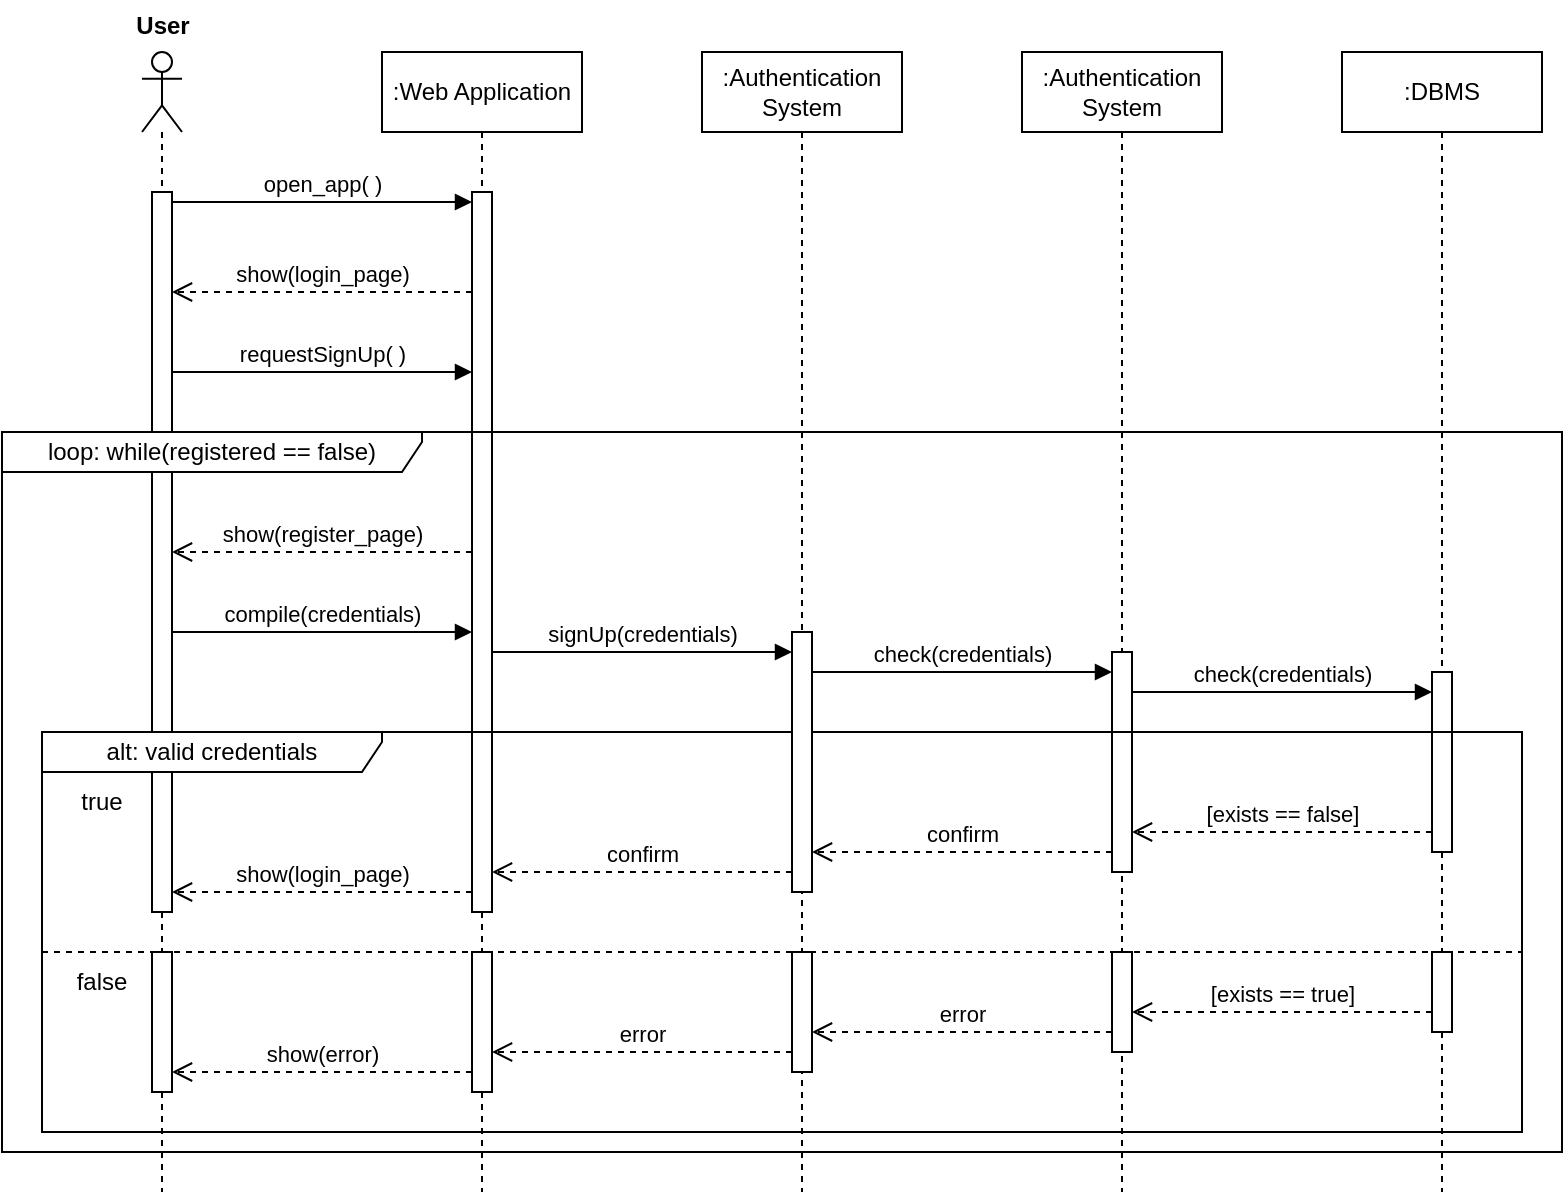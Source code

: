 <mxfile version="25.0.1">
  <diagram name="Page-1" id="2YBvvXClWsGukQMizWep">
    <mxGraphModel dx="666" dy="355" grid="1" gridSize="10" guides="1" tooltips="1" connect="1" arrows="1" fold="1" page="1" pageScale="1" pageWidth="850" pageHeight="1100" math="0" shadow="0">
      <root>
        <mxCell id="0" />
        <mxCell id="1" parent="0" />
        <mxCell id="sVf8vZBjE27OXYOkPl0u-3" value="" style="shape=umlLifeline;perimeter=lifelinePerimeter;whiteSpace=wrap;html=1;container=1;dropTarget=0;collapsible=0;recursiveResize=0;outlineConnect=0;portConstraint=eastwest;newEdgeStyle={&quot;curved&quot;:0,&quot;rounded&quot;:0};participant=umlActor;" vertex="1" parent="1">
          <mxGeometry x="110" y="120" width="20" height="570" as="geometry" />
        </mxCell>
        <mxCell id="sVf8vZBjE27OXYOkPl0u-4" value="" style="html=1;points=[[0,0,0,0,5],[0,1,0,0,-5],[1,0,0,0,5],[1,1,0,0,-5]];perimeter=orthogonalPerimeter;outlineConnect=0;targetShapes=umlLifeline;portConstraint=eastwest;newEdgeStyle={&quot;curved&quot;:0,&quot;rounded&quot;:0};" vertex="1" parent="sVf8vZBjE27OXYOkPl0u-3">
          <mxGeometry x="5" y="70" width="10" height="360" as="geometry" />
        </mxCell>
        <mxCell id="sVf8vZBjE27OXYOkPl0u-5" value="User" style="text;align=center;fontStyle=1;verticalAlign=middle;spacingLeft=3;spacingRight=3;strokeColor=none;rotatable=0;points=[[0,0.5],[1,0.5]];portConstraint=eastwest;html=1;" vertex="1" parent="1">
          <mxGeometry x="80" y="94" width="80" height="26" as="geometry" />
        </mxCell>
        <mxCell id="sVf8vZBjE27OXYOkPl0u-6" value=":Web Application" style="shape=umlLifeline;perimeter=lifelinePerimeter;whiteSpace=wrap;html=1;container=1;dropTarget=0;collapsible=0;recursiveResize=0;outlineConnect=0;portConstraint=eastwest;newEdgeStyle={&quot;curved&quot;:0,&quot;rounded&quot;:0};" vertex="1" parent="1">
          <mxGeometry x="230" y="120" width="100" height="570" as="geometry" />
        </mxCell>
        <mxCell id="sVf8vZBjE27OXYOkPl0u-7" value="" style="html=1;points=[[0,0,0,0,5],[0,1,0,0,-5],[1,0,0,0,5],[1,1,0,0,-5]];perimeter=orthogonalPerimeter;outlineConnect=0;targetShapes=umlLifeline;portConstraint=eastwest;newEdgeStyle={&quot;curved&quot;:0,&quot;rounded&quot;:0};" vertex="1" parent="sVf8vZBjE27OXYOkPl0u-6">
          <mxGeometry x="45" y="70" width="10" height="360" as="geometry" />
        </mxCell>
        <mxCell id="sVf8vZBjE27OXYOkPl0u-8" value=":Authentication&lt;div&gt;System&lt;/div&gt;" style="shape=umlLifeline;perimeter=lifelinePerimeter;whiteSpace=wrap;html=1;container=1;dropTarget=0;collapsible=0;recursiveResize=0;outlineConnect=0;portConstraint=eastwest;newEdgeStyle={&quot;curved&quot;:0,&quot;rounded&quot;:0};" vertex="1" parent="1">
          <mxGeometry x="550" y="120" width="100" height="570" as="geometry" />
        </mxCell>
        <mxCell id="sVf8vZBjE27OXYOkPl0u-9" value="" style="html=1;points=[[0,0,0,0,5],[0,1,0,0,-5],[1,0,0,0,5],[1,1,0,0,-5]];perimeter=orthogonalPerimeter;outlineConnect=0;targetShapes=umlLifeline;portConstraint=eastwest;newEdgeStyle={&quot;curved&quot;:0,&quot;rounded&quot;:0};" vertex="1" parent="sVf8vZBjE27OXYOkPl0u-8">
          <mxGeometry x="45" y="300" width="10" height="110" as="geometry" />
        </mxCell>
        <mxCell id="sVf8vZBjE27OXYOkPl0u-10" value="" style="html=1;points=[[0,0,0,0,5],[0,1,0,0,-5],[1,0,0,0,5],[1,1,0,0,-5]];perimeter=orthogonalPerimeter;outlineConnect=0;targetShapes=umlLifeline;portConstraint=eastwest;newEdgeStyle={&quot;curved&quot;:0,&quot;rounded&quot;:0};" vertex="1" parent="sVf8vZBjE27OXYOkPl0u-8">
          <mxGeometry x="45" y="450" width="10" height="50" as="geometry" />
        </mxCell>
        <mxCell id="sVf8vZBjE27OXYOkPl0u-11" value=":DBMS" style="shape=umlLifeline;perimeter=lifelinePerimeter;whiteSpace=wrap;html=1;container=1;dropTarget=0;collapsible=0;recursiveResize=0;outlineConnect=0;portConstraint=eastwest;newEdgeStyle={&quot;curved&quot;:0,&quot;rounded&quot;:0};" vertex="1" parent="1">
          <mxGeometry x="710" y="120" width="100" height="570" as="geometry" />
        </mxCell>
        <mxCell id="sVf8vZBjE27OXYOkPl0u-12" value="" style="html=1;points=[[0,0,0,0,5],[0,1,0,0,-5],[1,0,0,0,5],[1,1,0,0,-5]];perimeter=orthogonalPerimeter;outlineConnect=0;targetShapes=umlLifeline;portConstraint=eastwest;newEdgeStyle={&quot;curved&quot;:0,&quot;rounded&quot;:0};" vertex="1" parent="sVf8vZBjE27OXYOkPl0u-11">
          <mxGeometry x="45" y="310" width="10" height="90" as="geometry" />
        </mxCell>
        <mxCell id="sVf8vZBjE27OXYOkPl0u-13" value="" style="html=1;points=[[0,0,0,0,5],[0,1,0,0,-5],[1,0,0,0,5],[1,1,0,0,-5]];perimeter=orthogonalPerimeter;outlineConnect=0;targetShapes=umlLifeline;portConstraint=eastwest;newEdgeStyle={&quot;curved&quot;:0,&quot;rounded&quot;:0};" vertex="1" parent="sVf8vZBjE27OXYOkPl0u-11">
          <mxGeometry x="45" y="450" width="10" height="40" as="geometry" />
        </mxCell>
        <mxCell id="sVf8vZBjE27OXYOkPl0u-14" value="open_app( )" style="html=1;verticalAlign=bottom;endArrow=block;curved=0;rounded=0;exitX=1;exitY=0;exitDx=0;exitDy=5;exitPerimeter=0;entryX=0;entryY=0;entryDx=0;entryDy=5;entryPerimeter=0;" edge="1" parent="1" source="sVf8vZBjE27OXYOkPl0u-4" target="sVf8vZBjE27OXYOkPl0u-7">
          <mxGeometry width="80" relative="1" as="geometry">
            <mxPoint x="130" y="240" as="sourcePoint" />
            <mxPoint x="210" y="240" as="targetPoint" />
          </mxGeometry>
        </mxCell>
        <mxCell id="sVf8vZBjE27OXYOkPl0u-15" value="alt: valid credentials" style="shape=umlFrame;whiteSpace=wrap;html=1;pointerEvents=0;width=170;height=20;" vertex="1" parent="1">
          <mxGeometry x="60" y="460" width="740" height="200" as="geometry" />
        </mxCell>
        <mxCell id="sVf8vZBjE27OXYOkPl0u-17" value="compile(credentials)" style="html=1;verticalAlign=bottom;endArrow=block;curved=0;rounded=0;" edge="1" parent="1">
          <mxGeometry x="-0.003" width="80" relative="1" as="geometry">
            <mxPoint x="125" y="410" as="sourcePoint" />
            <mxPoint x="275" y="410" as="targetPoint" />
            <mxPoint as="offset" />
          </mxGeometry>
        </mxCell>
        <mxCell id="sVf8vZBjE27OXYOkPl0u-18" value="signUp(credentials)" style="html=1;verticalAlign=bottom;endArrow=block;curved=0;rounded=0;" edge="1" parent="1" target="sVf8vZBjE27OXYOkPl0u-35">
          <mxGeometry width="80" relative="1" as="geometry">
            <mxPoint x="285" y="420" as="sourcePoint" />
            <mxPoint x="435" y="420" as="targetPoint" />
            <mxPoint as="offset" />
          </mxGeometry>
        </mxCell>
        <mxCell id="sVf8vZBjE27OXYOkPl0u-19" value="check(credentials)" style="html=1;verticalAlign=bottom;endArrow=block;curved=0;rounded=0;" edge="1" parent="1">
          <mxGeometry width="80" relative="1" as="geometry">
            <mxPoint x="605" y="440" as="sourcePoint" />
            <mxPoint x="755" y="440" as="targetPoint" />
          </mxGeometry>
        </mxCell>
        <mxCell id="sVf8vZBjE27OXYOkPl0u-20" value="[exists == false]" style="html=1;verticalAlign=bottom;endArrow=open;dashed=1;endSize=8;curved=0;rounded=0;" edge="1" parent="1">
          <mxGeometry relative="1" as="geometry">
            <mxPoint x="755" y="510" as="sourcePoint" />
            <mxPoint x="605" y="510" as="targetPoint" />
          </mxGeometry>
        </mxCell>
        <mxCell id="sVf8vZBjE27OXYOkPl0u-21" value="" style="endArrow=none;dashed=1;html=1;rounded=0;exitX=0;exitY=0.498;exitDx=0;exitDy=0;exitPerimeter=0;entryX=1;entryY=0.55;entryDx=0;entryDy=0;entryPerimeter=0;" edge="1" parent="1" target="sVf8vZBjE27OXYOkPl0u-15">
          <mxGeometry width="50" height="50" relative="1" as="geometry">
            <mxPoint x="60" y="570" as="sourcePoint" />
            <mxPoint x="680" y="570" as="targetPoint" />
          </mxGeometry>
        </mxCell>
        <mxCell id="sVf8vZBjE27OXYOkPl0u-22" value="false" style="text;html=1;align=center;verticalAlign=middle;whiteSpace=wrap;rounded=0;" vertex="1" parent="1">
          <mxGeometry x="60" y="570" width="60" height="30" as="geometry" />
        </mxCell>
        <mxCell id="sVf8vZBjE27OXYOkPl0u-23" value="true" style="text;html=1;align=center;verticalAlign=middle;whiteSpace=wrap;rounded=0;" vertex="1" parent="1">
          <mxGeometry x="60" y="480" width="60" height="30" as="geometry" />
        </mxCell>
        <mxCell id="sVf8vZBjE27OXYOkPl0u-24" value="confirm" style="html=1;verticalAlign=bottom;endArrow=open;dashed=1;endSize=8;curved=0;rounded=0;" edge="1" parent="1">
          <mxGeometry relative="1" as="geometry">
            <mxPoint x="435" y="530" as="sourcePoint" />
            <mxPoint x="285" y="530" as="targetPoint" />
          </mxGeometry>
        </mxCell>
        <mxCell id="sVf8vZBjE27OXYOkPl0u-25" value="show(login_page)" style="html=1;verticalAlign=bottom;endArrow=open;dashed=1;endSize=8;curved=0;rounded=0;" edge="1" parent="1">
          <mxGeometry x="0.003" relative="1" as="geometry">
            <mxPoint x="275" y="540" as="sourcePoint" />
            <mxPoint x="125" y="540" as="targetPoint" />
            <mxPoint as="offset" />
          </mxGeometry>
        </mxCell>
        <mxCell id="sVf8vZBjE27OXYOkPl0u-26" value="[exists == true]" style="html=1;verticalAlign=bottom;endArrow=open;dashed=1;endSize=8;curved=0;rounded=0;" edge="1" parent="1">
          <mxGeometry relative="1" as="geometry">
            <mxPoint x="755" y="600" as="sourcePoint" />
            <mxPoint x="605" y="600" as="targetPoint" />
          </mxGeometry>
        </mxCell>
        <mxCell id="sVf8vZBjE27OXYOkPl0u-27" value="error" style="html=1;verticalAlign=bottom;endArrow=open;dashed=1;endSize=8;curved=0;rounded=0;" edge="1" parent="1">
          <mxGeometry relative="1" as="geometry">
            <mxPoint x="435" y="620" as="sourcePoint" />
            <mxPoint x="285" y="620" as="targetPoint" />
          </mxGeometry>
        </mxCell>
        <mxCell id="sVf8vZBjE27OXYOkPl0u-28" value="show(error)" style="html=1;verticalAlign=bottom;endArrow=open;dashed=1;endSize=8;curved=0;rounded=0;" edge="1" parent="1">
          <mxGeometry relative="1" as="geometry">
            <mxPoint x="275" y="630" as="sourcePoint" />
            <mxPoint x="125" y="630" as="targetPoint" />
          </mxGeometry>
        </mxCell>
        <mxCell id="sVf8vZBjE27OXYOkPl0u-29" value="loop: while(registered == false)" style="shape=umlFrame;whiteSpace=wrap;html=1;pointerEvents=0;width=210;height=20;" vertex="1" parent="1">
          <mxGeometry x="40" y="310" width="780" height="360" as="geometry" />
        </mxCell>
        <mxCell id="sVf8vZBjE27OXYOkPl0u-30" value="requestSignUp( )" style="html=1;verticalAlign=bottom;endArrow=block;curved=0;rounded=0;exitX=1;exitY=0;exitDx=0;exitDy=5;exitPerimeter=0;entryX=0;entryY=0;entryDx=0;entryDy=5;entryPerimeter=0;" edge="1" parent="1">
          <mxGeometry width="80" relative="1" as="geometry">
            <mxPoint x="125" y="280" as="sourcePoint" />
            <mxPoint x="275" y="280" as="targetPoint" />
          </mxGeometry>
        </mxCell>
        <mxCell id="sVf8vZBjE27OXYOkPl0u-31" value="show(register_page)" style="html=1;verticalAlign=bottom;endArrow=open;dashed=1;endSize=8;curved=0;rounded=0;" edge="1" parent="1">
          <mxGeometry x="0.003" relative="1" as="geometry">
            <mxPoint x="275" y="370" as="sourcePoint" />
            <mxPoint x="125" y="370" as="targetPoint" />
            <mxPoint as="offset" />
          </mxGeometry>
        </mxCell>
        <mxCell id="sVf8vZBjE27OXYOkPl0u-32" value="show(login_page)" style="html=1;verticalAlign=bottom;endArrow=open;dashed=1;endSize=8;curved=0;rounded=0;" edge="1" parent="1">
          <mxGeometry relative="1" as="geometry">
            <mxPoint x="275" y="240" as="sourcePoint" />
            <mxPoint x="125" y="240" as="targetPoint" />
          </mxGeometry>
        </mxCell>
        <mxCell id="sVf8vZBjE27OXYOkPl0u-34" value=":Authentication&lt;div&gt;System&lt;/div&gt;" style="shape=umlLifeline;perimeter=lifelinePerimeter;whiteSpace=wrap;html=1;container=1;dropTarget=0;collapsible=0;recursiveResize=0;outlineConnect=0;portConstraint=eastwest;newEdgeStyle={&quot;curved&quot;:0,&quot;rounded&quot;:0};" vertex="1" parent="1">
          <mxGeometry x="390" y="120" width="100" height="570" as="geometry" />
        </mxCell>
        <mxCell id="sVf8vZBjE27OXYOkPl0u-35" value="" style="html=1;points=[[0,0,0,0,5],[0,1,0,0,-5],[1,0,0,0,5],[1,1,0,0,-5]];perimeter=orthogonalPerimeter;outlineConnect=0;targetShapes=umlLifeline;portConstraint=eastwest;newEdgeStyle={&quot;curved&quot;:0,&quot;rounded&quot;:0};" vertex="1" parent="sVf8vZBjE27OXYOkPl0u-34">
          <mxGeometry x="45" y="290" width="10" height="130" as="geometry" />
        </mxCell>
        <mxCell id="sVf8vZBjE27OXYOkPl0u-36" value="" style="html=1;points=[[0,0,0,0,5],[0,1,0,0,-5],[1,0,0,0,5],[1,1,0,0,-5]];perimeter=orthogonalPerimeter;outlineConnect=0;targetShapes=umlLifeline;portConstraint=eastwest;newEdgeStyle={&quot;curved&quot;:0,&quot;rounded&quot;:0};" vertex="1" parent="sVf8vZBjE27OXYOkPl0u-34">
          <mxGeometry x="45" y="450" width="10" height="60" as="geometry" />
        </mxCell>
        <mxCell id="sVf8vZBjE27OXYOkPl0u-37" value="error" style="html=1;verticalAlign=bottom;endArrow=open;dashed=1;endSize=8;curved=0;rounded=0;" edge="1" parent="1">
          <mxGeometry relative="1" as="geometry">
            <mxPoint x="595" y="610" as="sourcePoint" />
            <mxPoint x="445" y="610" as="targetPoint" />
          </mxGeometry>
        </mxCell>
        <mxCell id="sVf8vZBjE27OXYOkPl0u-38" value="confirm" style="html=1;verticalAlign=bottom;endArrow=open;dashed=1;endSize=8;curved=0;rounded=0;" edge="1" parent="1">
          <mxGeometry relative="1" as="geometry">
            <mxPoint x="595" y="520" as="sourcePoint" />
            <mxPoint x="445" y="520" as="targetPoint" />
          </mxGeometry>
        </mxCell>
        <mxCell id="sVf8vZBjE27OXYOkPl0u-39" value="check(credentials)" style="html=1;verticalAlign=bottom;endArrow=block;curved=0;rounded=0;" edge="1" parent="1">
          <mxGeometry width="80" relative="1" as="geometry">
            <mxPoint x="445" y="430" as="sourcePoint" />
            <mxPoint x="595" y="430" as="targetPoint" />
            <mxPoint as="offset" />
          </mxGeometry>
        </mxCell>
        <mxCell id="sVf8vZBjE27OXYOkPl0u-40" value="" style="html=1;points=[[0,0,0,0,5],[0,1,0,0,-5],[1,0,0,0,5],[1,1,0,0,-5]];perimeter=orthogonalPerimeter;outlineConnect=0;targetShapes=umlLifeline;portConstraint=eastwest;newEdgeStyle={&quot;curved&quot;:0,&quot;rounded&quot;:0};" vertex="1" parent="1">
          <mxGeometry x="275" y="570" width="10" height="70" as="geometry" />
        </mxCell>
        <mxCell id="sVf8vZBjE27OXYOkPl0u-41" value="" style="html=1;points=[[0,0,0,0,5],[0,1,0,0,-5],[1,0,0,0,5],[1,1,0,0,-5]];perimeter=orthogonalPerimeter;outlineConnect=0;targetShapes=umlLifeline;portConstraint=eastwest;newEdgeStyle={&quot;curved&quot;:0,&quot;rounded&quot;:0};" vertex="1" parent="1">
          <mxGeometry x="115" y="570" width="10" height="70" as="geometry" />
        </mxCell>
      </root>
    </mxGraphModel>
  </diagram>
</mxfile>
